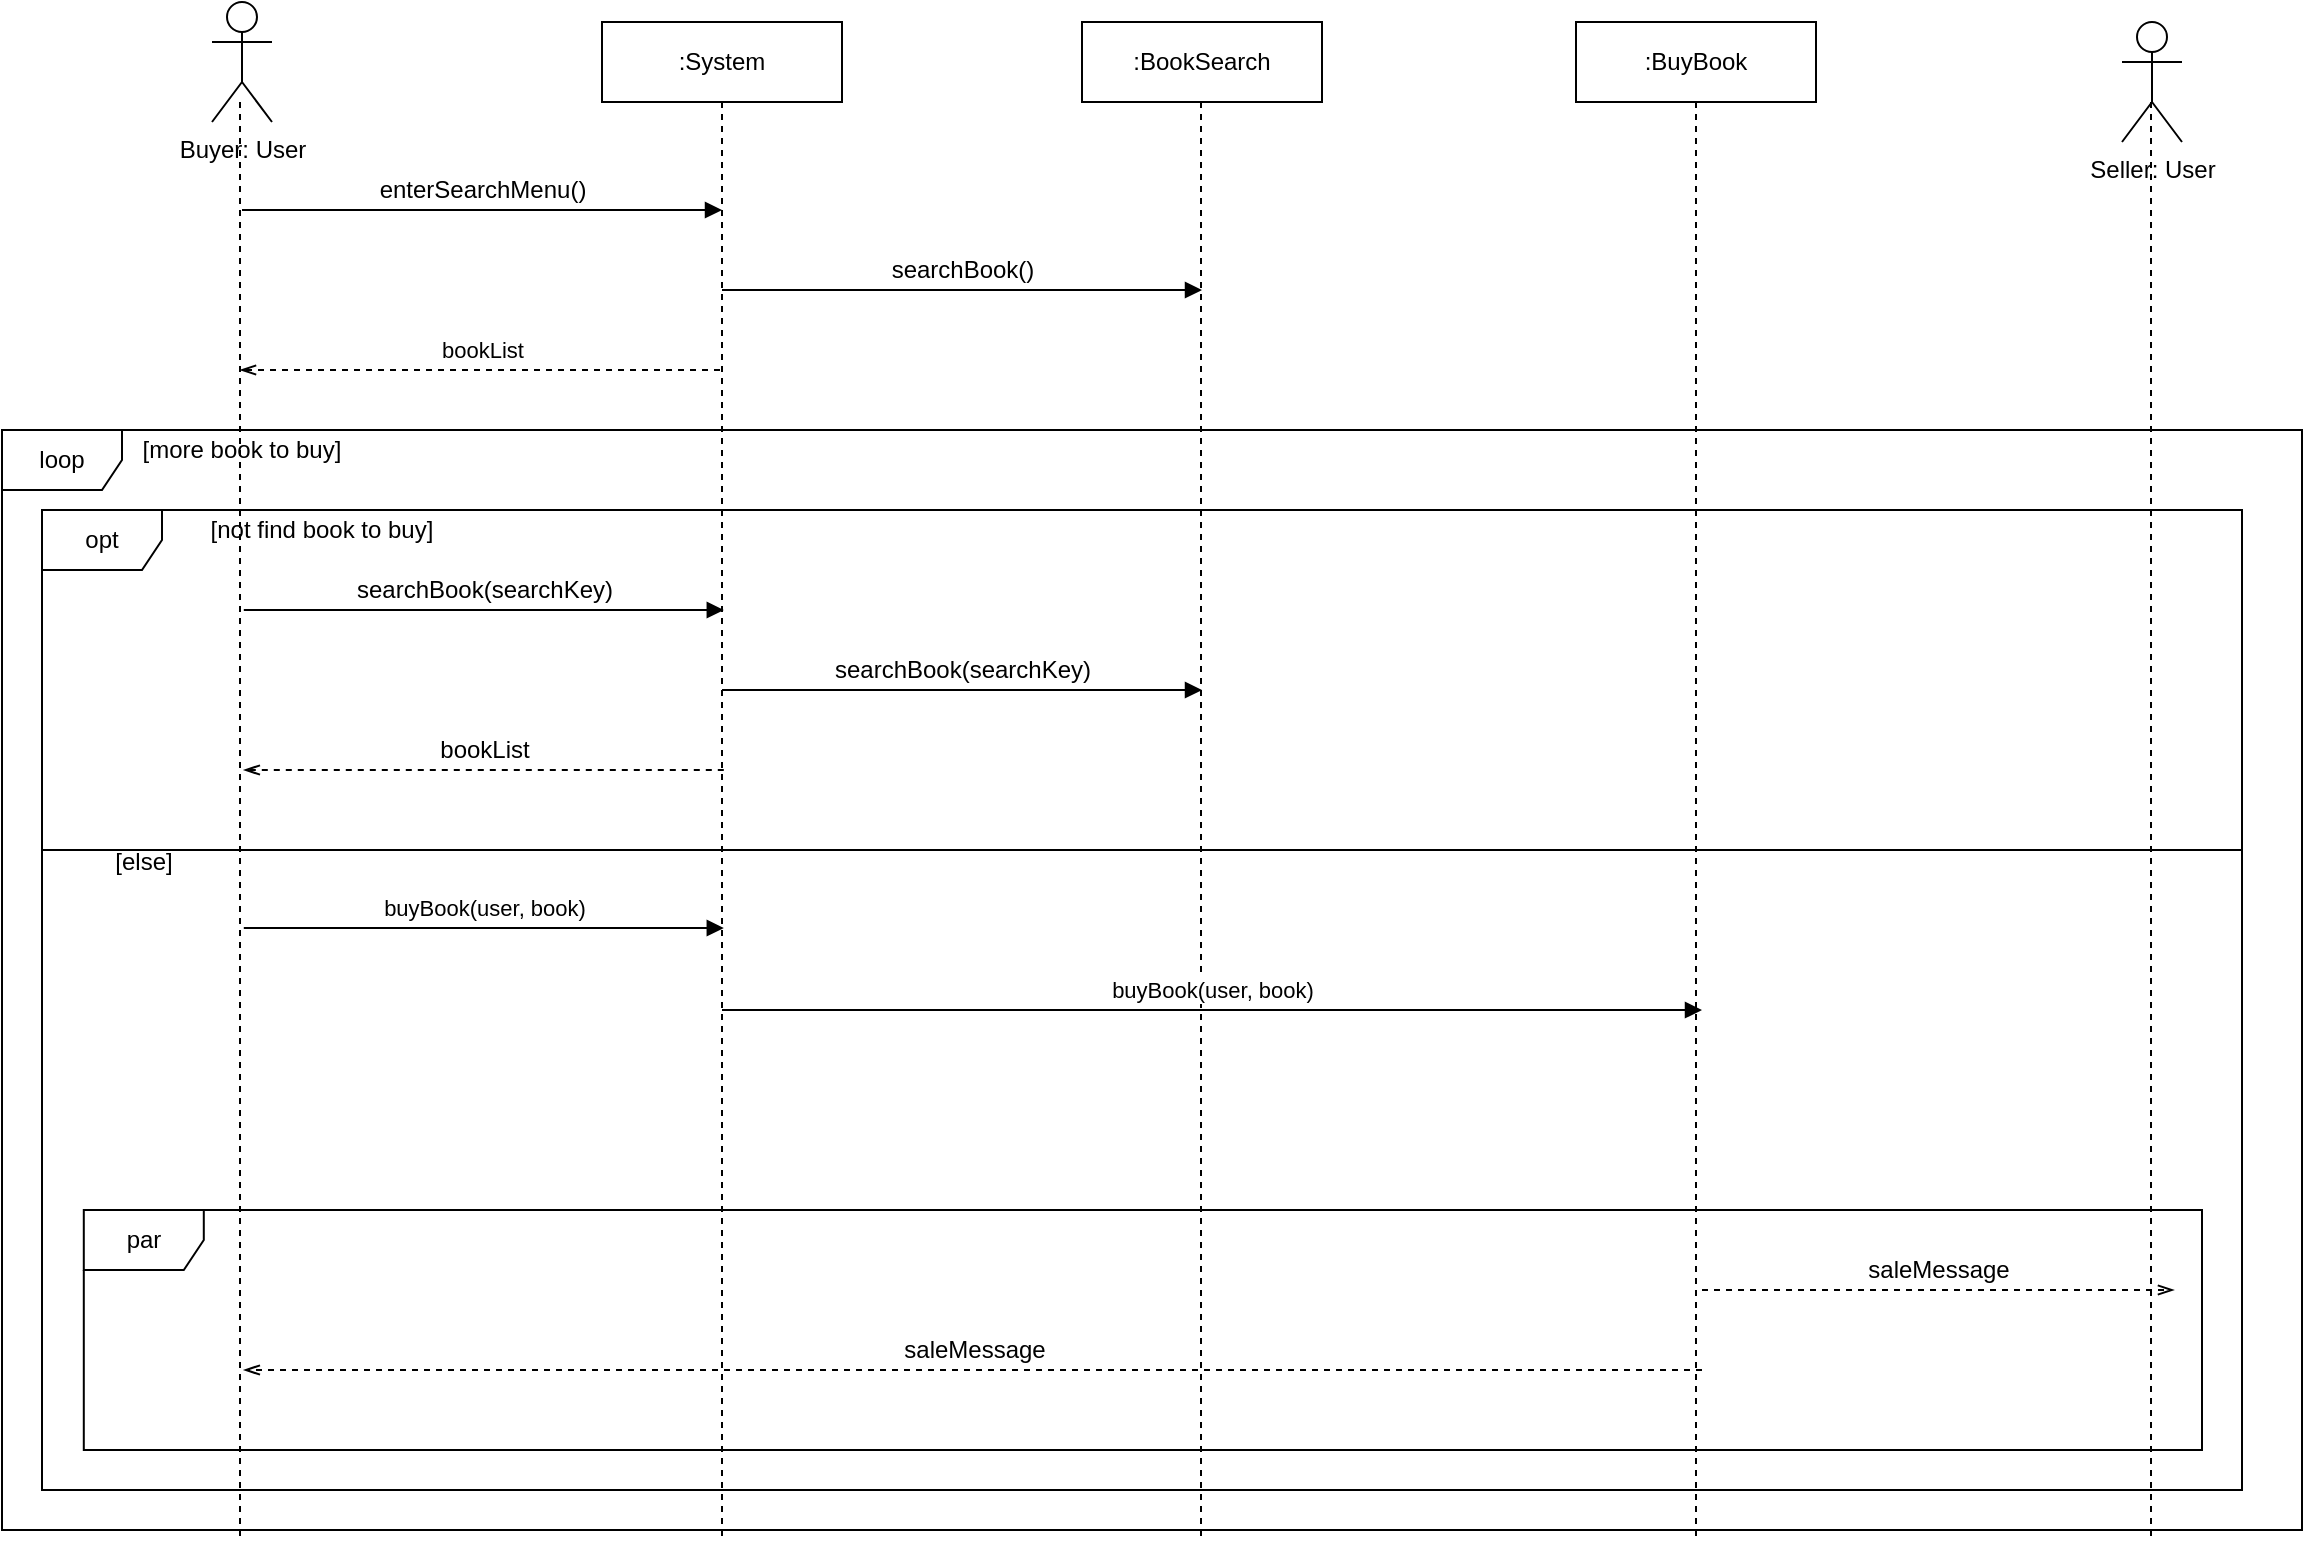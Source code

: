 <mxfile version="13.2.4" type="device" pages="3"><diagram id="6hGFLwfOUW9BJ-s0fimq" name="BuyBook"><mxGraphModel dx="2370" dy="1242" grid="1" gridSize="10" guides="1" tooltips="1" connect="1" arrows="1" fold="1" page="1" pageScale="1" pageWidth="1169" pageHeight="827" math="0" shadow="0"><root><mxCell id="0"/><mxCell id="1" parent="0"/><mxCell id="AGMHs2nKBJtEEquiV1g--34" value="par" style="shape=umlFrame;whiteSpace=wrap;html=1;" parent="1" vertex="1"><mxGeometry x="50.9" y="627" width="1059.1" height="120" as="geometry"/></mxCell><mxCell id="3pYm0WZSBtt9Ycjsd9VP-42" value="loop" style="shape=umlFrame;whiteSpace=wrap;html=1;" parent="1" vertex="1"><mxGeometry x="10" y="237" width="1150" height="550" as="geometry"/></mxCell><mxCell id="XymvLfOhUU3n8pdUh_bW-34" value="opt" style="shape=umlFrame;whiteSpace=wrap;html=1;" parent="1" vertex="1"><mxGeometry x="30" y="277" width="1100" height="490" as="geometry"/></mxCell><mxCell id="2" value="Buyer: User" style="shape=umlActor;verticalLabelPosition=bottom;labelBackgroundColor=none;verticalAlign=top;html=1;outlineConnect=0;" parent="1" vertex="1"><mxGeometry x="115" y="23" width="30" height="60" as="geometry"/></mxCell><mxCell id="12" value="&lt;span style=&quot;font-family: helvetica; font-size: 12px; font-style: normal; font-weight: 400; letter-spacing: normal; text-align: center; text-indent: 0px; text-transform: none; word-spacing: 0px; float: none; display: inline;&quot;&gt;enterSearchMenu()&lt;/span&gt;" style="endArrow=block;html=1;endFill=1;labelBackgroundColor=none;fontColor=#000000;" parent="1" edge="1"><mxGeometry y="10" width="50" height="50" relative="1" as="geometry"><mxPoint x="130" y="127" as="sourcePoint"/><mxPoint x="370" y="127" as="targetPoint"/><mxPoint as="offset"/></mxGeometry></mxCell><mxCell id="14" value=":System" style="rounded=0;whiteSpace=wrap;html=1;labelBackgroundColor=none;" parent="1" vertex="1"><mxGeometry x="310" y="33" width="120" height="40" as="geometry"/></mxCell><mxCell id="17" value="&lt;span style=&quot;font-family: helvetica; font-size: 12px; font-style: normal; font-weight: 400; letter-spacing: normal; text-align: center; text-indent: 0px; text-transform: none; word-spacing: 0px; float: none; display: inline;&quot;&gt;searchBook(searchKey)&lt;/span&gt;" style="endArrow=block;html=1;endFill=1;labelBackgroundColor=none;fontColor=#000000;" parent="1" edge="1"><mxGeometry y="10" width="50" height="50" relative="1" as="geometry"><mxPoint x="130.9" y="327" as="sourcePoint"/><mxPoint x="370.9" y="327" as="targetPoint"/><mxPoint as="offset"/></mxGeometry></mxCell><mxCell id="24" value="&lt;span style=&quot;font-family: helvetica; font-size: 12px; font-style: normal; font-weight: 400; letter-spacing: normal; text-align: center; text-indent: 0px; text-transform: none; word-spacing: 0px; float: none; display: inline;&quot;&gt;bookList&lt;/span&gt;" style="endArrow=openThin;html=1;endFill=0;dashed=1;labelBackgroundColor=none;fontColor=#000000;" parent="1" edge="1"><mxGeometry y="-10" width="50" height="50" relative="1" as="geometry"><mxPoint x="370.9" y="407" as="sourcePoint"/><mxPoint x="130.9" y="407" as="targetPoint"/><mxPoint as="offset"/></mxGeometry></mxCell><mxCell id="34" value="Seller: User" style="shape=umlActor;verticalLabelPosition=bottom;labelBackgroundColor=none;verticalAlign=top;html=1;outlineConnect=0;" parent="1" vertex="1"><mxGeometry x="1070" y="33" width="30" height="60" as="geometry"/></mxCell><mxCell id="n1-OZ0mxmcXtM2e9nvb8-45" value="bookList" style="endArrow=openThin;html=1;endFill=0;dashed=1;labelBackgroundColor=none;" parent="1" edge="1"><mxGeometry x="-0.008" y="-10" width="50" height="50" relative="1" as="geometry"><mxPoint x="369" y="207" as="sourcePoint"/><mxPoint x="129" y="207" as="targetPoint"/><mxPoint as="offset"/></mxGeometry></mxCell><mxCell id="3pYm0WZSBtt9Ycjsd9VP-46" value="[more book to buy]" style="text;html=1;strokeColor=none;fillColor=none;align=center;verticalAlign=middle;whiteSpace=wrap;rounded=0;" parent="1" vertex="1"><mxGeometry x="70" y="237" width="120" height="20" as="geometry"/></mxCell><mxCell id="3pYm0WZSBtt9Ycjsd9VP-48" value="" style="edgeStyle=orthogonalEdgeStyle;rounded=0;orthogonalLoop=1;jettySize=auto;html=1;endArrow=none;endFill=0;dashed=1;" parent="1" edge="1"><mxGeometry relative="1" as="geometry"><mxPoint x="129" y="793" as="targetPoint"/><mxPoint x="129" y="73" as="sourcePoint"/><Array as="points"><mxPoint x="129" y="793"/><mxPoint x="129" y="793"/></Array></mxGeometry></mxCell><mxCell id="3pYm0WZSBtt9Ycjsd9VP-62" value="buyBook(user, book)" style="endArrow=block;html=1;endFill=1;labelBackgroundColor=none;" parent="1" edge="1"><mxGeometry y="10" width="50" height="50" relative="1" as="geometry"><mxPoint x="130.9" y="486" as="sourcePoint"/><mxPoint x="370.9" y="486" as="targetPoint"/><mxPoint as="offset"/></mxGeometry></mxCell><mxCell id="3pYm0WZSBtt9Ycjsd9VP-65" value="&lt;span style=&quot;font-family: helvetica; font-size: 12px; font-style: normal; font-weight: 400; letter-spacing: normal; text-align: center; text-indent: 0px; text-transform: none; word-spacing: 0px; float: none; display: inline;&quot;&gt;saleMessage&lt;/span&gt;" style="endArrow=openThin;html=1;endFill=0;dashed=1;labelBackgroundColor=none;fontColor=#000000;" parent="1" edge="1"><mxGeometry y="-10" width="50" height="50" relative="1" as="geometry"><mxPoint x="860" y="707" as="sourcePoint"/><mxPoint x="130.9" y="707" as="targetPoint"/><mxPoint as="offset"/></mxGeometry></mxCell><mxCell id="3pYm0WZSBtt9Ycjsd9VP-66" value="&lt;span style=&quot;font-family: helvetica; font-size: 12px; font-style: normal; font-weight: 400; letter-spacing: normal; text-align: center; text-indent: 0px; text-transform: none; word-spacing: 0px; float: none; display: inline;&quot;&gt;saleMessage&lt;/span&gt;" style="endArrow=openThin;html=1;endFill=0;dashed=1;labelBackgroundColor=#ffffff;fontColor=#000000;" parent="1" edge="1"><mxGeometry y="10" width="50" height="50" relative="1" as="geometry"><mxPoint x="860" y="667" as="sourcePoint"/><mxPoint x="1096" y="667" as="targetPoint"/><mxPoint as="offset"/></mxGeometry></mxCell><mxCell id="kgXrmsJHoRUwOv15Z1vA-36" value="" style="edgeStyle=orthogonalEdgeStyle;rounded=0;orthogonalLoop=1;jettySize=auto;html=1;endArrow=none;endFill=0;dashed=1;exitX=0.5;exitY=1;exitDx=0;exitDy=0;" parent="1" edge="1" source="14"><mxGeometry relative="1" as="geometry"><mxPoint x="370" y="793" as="targetPoint"/><mxPoint x="370" y="89" as="sourcePoint"/><Array as="points"/></mxGeometry></mxCell><mxCell id="kgXrmsJHoRUwOv15Z1vA-37" value="" style="edgeStyle=orthogonalEdgeStyle;rounded=0;orthogonalLoop=1;jettySize=auto;html=1;endArrow=none;endFill=0;dashed=1;" parent="1" edge="1"><mxGeometry relative="1" as="geometry"><mxPoint x="1085" y="793" as="targetPoint"/><mxPoint x="1084.5" y="73" as="sourcePoint"/><Array as="points"><mxPoint x="1084.5" y="793"/><mxPoint x="1084.5" y="793"/></Array></mxGeometry></mxCell><mxCell id="XymvLfOhUU3n8pdUh_bW-37" value="" style="line;strokeWidth=1;fillColor=none;align=left;verticalAlign=middle;spacingTop=-1;spacingLeft=3;spacingRight=3;rotatable=0;labelPosition=right;points=[];portConstraint=eastwest;" parent="1" vertex="1"><mxGeometry x="30" y="443" width="1100" height="8" as="geometry"/></mxCell><mxCell id="XymvLfOhUU3n8pdUh_bW-39" value="[not find book to buy]" style="text;html=1;strokeColor=none;fillColor=none;align=center;verticalAlign=middle;whiteSpace=wrap;rounded=0;" parent="1" vertex="1"><mxGeometry x="110" y="277" width="120" height="20" as="geometry"/></mxCell><mxCell id="XymvLfOhUU3n8pdUh_bW-40" value="[else]" style="text;html=1;strokeColor=none;fillColor=none;align=center;verticalAlign=middle;whiteSpace=wrap;rounded=0;" parent="1" vertex="1"><mxGeometry x="50.9" y="443" width="60" height="20" as="geometry"/></mxCell><mxCell id="SOW-ecyyyyLRyN3TV1jU-36" value=":BookSearch" style="rounded=0;whiteSpace=wrap;html=1;labelBackgroundColor=none;" vertex="1" parent="1"><mxGeometry x="550" y="33" width="120" height="40" as="geometry"/></mxCell><mxCell id="SOW-ecyyyyLRyN3TV1jU-38" value="" style="edgeStyle=orthogonalEdgeStyle;rounded=0;orthogonalLoop=1;jettySize=auto;html=1;endArrow=none;endFill=0;dashed=1;" edge="1" parent="1"><mxGeometry relative="1" as="geometry"><mxPoint x="610" y="793" as="targetPoint"/><mxPoint x="609.5" y="73" as="sourcePoint"/><Array as="points"><mxPoint x="609.5" y="793"/><mxPoint x="609.5" y="793"/></Array></mxGeometry></mxCell><mxCell id="SOW-ecyyyyLRyN3TV1jU-39" value="&lt;span style=&quot;font-family: &amp;#34;helvetica&amp;#34; ; font-size: 12px ; font-style: normal ; font-weight: 400 ; letter-spacing: normal ; text-align: center ; text-indent: 0px ; text-transform: none ; word-spacing: 0px ; float: none ; display: inline&quot;&gt;searchBook()&lt;/span&gt;" style="endArrow=block;html=1;endFill=1;labelBackgroundColor=none;fontColor=#000000;" edge="1" parent="1"><mxGeometry y="10" width="50" height="50" relative="1" as="geometry"><mxPoint x="370" y="167" as="sourcePoint"/><mxPoint x="610" y="167" as="targetPoint"/><mxPoint as="offset"/></mxGeometry></mxCell><mxCell id="SOW-ecyyyyLRyN3TV1jU-41" value="&lt;span style=&quot;font-family: helvetica; font-size: 12px; font-style: normal; font-weight: 400; letter-spacing: normal; text-align: center; text-indent: 0px; text-transform: none; word-spacing: 0px; float: none; display: inline;&quot;&gt;searchBook(searchKey)&lt;/span&gt;" style="endArrow=block;html=1;endFill=1;labelBackgroundColor=none;fontColor=#000000;" edge="1" parent="1"><mxGeometry y="10" width="50" height="50" relative="1" as="geometry"><mxPoint x="370.0" y="367" as="sourcePoint"/><mxPoint x="610.0" y="367" as="targetPoint"/><mxPoint as="offset"/></mxGeometry></mxCell><mxCell id="SOW-ecyyyyLRyN3TV1jU-43" value=":BuyBook" style="rounded=0;whiteSpace=wrap;html=1;labelBackgroundColor=none;" vertex="1" parent="1"><mxGeometry x="797" y="33" width="120" height="40" as="geometry"/></mxCell><mxCell id="SOW-ecyyyyLRyN3TV1jU-44" value="" style="edgeStyle=orthogonalEdgeStyle;rounded=0;orthogonalLoop=1;jettySize=auto;html=1;endArrow=none;endFill=0;dashed=1;exitX=0.5;exitY=1;exitDx=0;exitDy=0;" edge="1" parent="1" source="SOW-ecyyyyLRyN3TV1jU-43"><mxGeometry relative="1" as="geometry"><mxPoint x="857" y="793" as="targetPoint"/><mxPoint x="857" y="79" as="sourcePoint"/><Array as="points"/></mxGeometry></mxCell><mxCell id="SOW-ecyyyyLRyN3TV1jU-46" value="buyBook(user, book)" style="endArrow=block;html=1;endFill=1;labelBackgroundColor=#ffffff;" edge="1" parent="1"><mxGeometry y="10" width="50" height="50" relative="1" as="geometry"><mxPoint x="370.0" y="527" as="sourcePoint"/><mxPoint x="860" y="527" as="targetPoint"/><mxPoint as="offset"/></mxGeometry></mxCell></root></mxGraphModel></diagram><diagram id="iqIWMkwtlSO-mOS8KNBK" name="DeleteUser"><mxGraphModel dx="2370" dy="1242" grid="1" gridSize="10" guides="1" tooltips="1" connect="1" arrows="1" fold="1" page="1" pageScale="1" pageWidth="1169" pageHeight="827" math="0" shadow="0"><root><mxCell id="YWCWR-Q88oD3R-4k9Ic8-0"/><mxCell id="YWCWR-Q88oD3R-4k9Ic8-1" parent="YWCWR-Q88oD3R-4k9Ic8-0"/><mxCell id="gd-7ahZmETjIDH6ziQu4-1" value="loop" style="shape=umlFrame;whiteSpace=wrap;html=1;" parent="YWCWR-Q88oD3R-4k9Ic8-1" vertex="1"><mxGeometry x="135" y="278" width="900" height="500" as="geometry"/></mxCell><mxCell id="YEVEnfXSEmzaOY79N1TQ-0" value="" style="edgeStyle=orthogonalEdgeStyle;rounded=0;orthogonalLoop=1;jettySize=auto;html=1;endArrow=none;endFill=0;dashed=1;" parent="YWCWR-Q88oD3R-4k9Ic8-1" source="YEVEnfXSEmzaOY79N1TQ-1" edge="1"><mxGeometry relative="1" as="geometry"><mxPoint x="245" y="798" as="targetPoint"/><Array as="points"><mxPoint x="245" y="628"/></Array></mxGeometry></mxCell><mxCell id="YEVEnfXSEmzaOY79N1TQ-1" value="Administrator" style="shape=umlActor;verticalLabelPosition=bottom;labelBackgroundColor=none;verticalAlign=top;html=1;outlineConnect=0;" parent="YWCWR-Q88oD3R-4k9Ic8-1" vertex="1"><mxGeometry x="230" y="8" width="30" height="60" as="geometry"/></mxCell><mxCell id="YEVEnfXSEmzaOY79N1TQ-4" value="" style="edgeStyle=orthogonalEdgeStyle;rounded=0;orthogonalLoop=1;jettySize=auto;html=1;endArrow=none;endFill=0;dashed=1;" parent="YWCWR-Q88oD3R-4k9Ic8-1" source="YEVEnfXSEmzaOY79N1TQ-5" edge="1"><mxGeometry relative="1" as="geometry"><mxPoint x="484" y="798" as="targetPoint"/></mxGeometry></mxCell><mxCell id="YEVEnfXSEmzaOY79N1TQ-5" value=":System" style="rounded=0;whiteSpace=wrap;html=1;labelBackgroundColor=none;" parent="YWCWR-Q88oD3R-4k9Ic8-1" vertex="1"><mxGeometry x="424" y="18" width="120" height="40" as="geometry"/></mxCell><mxCell id="UrstLIvZSVqKVnI0r-eT-4" value="&#10;&#10;&lt;!--StartFragment--&gt;&lt;span style=&quot;font-family: Helvetica; font-size: 12px; font-style: normal; font-variant-ligatures: normal; font-variant-caps: normal; font-weight: 400; letter-spacing: normal; orphans: 2; text-align: center; text-indent: 0px; text-transform: none; widows: 2; word-spacing: 0px; -webkit-text-stroke-width: 0px; text-decoration-style: initial; text-decoration-color: initial; float: none; display: inline !important;&quot;&gt;enterUserMangeMenu()&lt;/span&gt;&lt;!--EndFragment--&gt;&#10;&#10;" style="endArrow=block;html=1;endFill=1;labelBackgroundColor=none;fontColor=#000000;" parent="YWCWR-Q88oD3R-4k9Ic8-1" edge="1"><mxGeometry y="10" width="50" height="50" relative="1" as="geometry"><mxPoint x="244" y="138" as="sourcePoint"/><mxPoint x="484" y="138" as="targetPoint"/><mxPoint as="offset"/></mxGeometry></mxCell><mxCell id="UrstLIvZSVqKVnI0r-eT-11" value="userList" style="endArrow=openThin;html=1;endFill=0;dashed=1;" parent="YWCWR-Q88oD3R-4k9Ic8-1" edge="1"><mxGeometry y="-10" width="50" height="50" relative="1" as="geometry"><mxPoint x="725" y="218" as="sourcePoint"/><mxPoint x="485" y="218" as="targetPoint"/><mxPoint as="offset"/></mxGeometry></mxCell><mxCell id="U91n3O1pk0k0M0v6BB0i-0" value="alt" style="shape=umlFrame;whiteSpace=wrap;html=1;labelBackgroundColor=none;" parent="YWCWR-Q88oD3R-4k9Ic8-1" vertex="1"><mxGeometry x="155" y="398" width="850" height="340" as="geometry"/></mxCell><mxCell id="U91n3O1pk0k0M0v6BB0i-1" value="" style="line;strokeWidth=1;fillColor=none;align=left;verticalAlign=middle;spacingTop=-1;spacingLeft=3;spacingRight=3;rotatable=0;labelPosition=right;points=[];portConstraint=eastwest;labelBackgroundColor=none;" parent="YWCWR-Q88oD3R-4k9Ic8-1" vertex="1"><mxGeometry x="155" y="534" width="850" height="10.8" as="geometry"/></mxCell><mxCell id="U91n3O1pk0k0M0v6BB0i-3" value="[user.status == deactivate]" style="text;html=1;strokeColor=none;fillColor=none;align=center;verticalAlign=middle;whiteSpace=wrap;rounded=0;labelBackgroundColor=none;" parent="YWCWR-Q88oD3R-4k9Ic8-1" vertex="1"><mxGeometry x="205" y="398" width="180" height="27" as="geometry"/></mxCell><mxCell id="U91n3O1pk0k0M0v6BB0i-4" value="[else]" style="text;html=1;strokeColor=none;fillColor=none;align=center;verticalAlign=middle;whiteSpace=wrap;rounded=0;labelBackgroundColor=none;" parent="YWCWR-Q88oD3R-4k9Ic8-1" vertex="1"><mxGeometry x="145" y="544.8" width="70" height="27" as="geometry"/></mxCell><mxCell id="U91n3O1pk0k0M0v6BB0i-6" value="respose:ok" style="endArrow=openThin;html=1;endFill=0;dashed=1;" parent="YWCWR-Q88oD3R-4k9Ic8-1" edge="1"><mxGeometry y="-10" width="50" height="50" relative="1" as="geometry"><mxPoint x="484" y="458" as="sourcePoint"/><mxPoint x="244" y="458" as="targetPoint"/><mxPoint as="offset"/></mxGeometry></mxCell><mxCell id="U91n3O1pk0k0M0v6BB0i-7" value="response: confirm" style="endArrow=openThin;html=1;endFill=0;dashed=1;" parent="YWCWR-Q88oD3R-4k9Ic8-1" edge="1"><mxGeometry y="-10" width="50" height="50" relative="1" as="geometry"><mxPoint x="484" y="588.0" as="sourcePoint"/><mxPoint x="244" y="588.0" as="targetPoint"/><mxPoint as="offset"/></mxGeometry></mxCell><mxCell id="gd-7ahZmETjIDH6ziQu4-3" value="[more user to delete]" style="text;html=1;strokeColor=none;fillColor=none;align=center;verticalAlign=middle;whiteSpace=wrap;rounded=0;labelBackgroundColor=none;" parent="YWCWR-Q88oD3R-4k9Ic8-1" vertex="1"><mxGeometry x="244" y="278" width="120" height="27" as="geometry"/></mxCell><mxCell id="xVFvQit5LFoKfKA7L2Vu-0" value="deleteUser(user)" style="endArrow=block;html=1;endFill=1;labelBackgroundColor=none;" parent="YWCWR-Q88oD3R-4k9Ic8-1" edge="1"><mxGeometry y="10" width="50" height="50" relative="1" as="geometry"><mxPoint x="244" y="338" as="sourcePoint"/><mxPoint x="484" y="338" as="targetPoint"/><mxPoint as="offset"/></mxGeometry></mxCell><mxCell id="lE3vpZNXnhSHwsi0aOOo-0" value="" style="edgeStyle=orthogonalEdgeStyle;rounded=0;orthogonalLoop=1;jettySize=auto;html=1;endArrow=none;endFill=0;dashed=1;" edge="1" parent="YWCWR-Q88oD3R-4k9Ic8-1" source="lE3vpZNXnhSHwsi0aOOo-1"><mxGeometry relative="1" as="geometry"><mxPoint x="725" y="258" as="targetPoint"/></mxGeometry></mxCell><mxCell id="lE3vpZNXnhSHwsi0aOOo-1" value="searchUser" style="rounded=0;whiteSpace=wrap;html=1;labelBackgroundColor=none;" vertex="1" parent="YWCWR-Q88oD3R-4k9Ic8-1"><mxGeometry x="665" y="18" width="120" height="40" as="geometry"/></mxCell><mxCell id="lE3vpZNXnhSHwsi0aOOo-3" value="searchUser()" style="endArrow=block;html=1;endFill=1;labelBackgroundColor=none;fontColor=#000000;" edge="1" parent="YWCWR-Q88oD3R-4k9Ic8-1"><mxGeometry y="10" width="50" height="50" relative="1" as="geometry"><mxPoint x="485" y="178" as="sourcePoint"/><mxPoint x="725" y="178" as="targetPoint"/><mxPoint as="offset"/></mxGeometry></mxCell><mxCell id="lE3vpZNXnhSHwsi0aOOo-4" value="userList" style="endArrow=openThin;html=1;endFill=0;dashed=1;" edge="1" parent="YWCWR-Q88oD3R-4k9Ic8-1"><mxGeometry y="-10" width="50" height="50" relative="1" as="geometry"><mxPoint x="484" y="258" as="sourcePoint"/><mxPoint x="244" y="258" as="targetPoint"/><mxPoint as="offset"/></mxGeometry></mxCell><mxCell id="lE3vpZNXnhSHwsi0aOOo-6" value="" style="edgeStyle=orthogonalEdgeStyle;rounded=0;orthogonalLoop=1;jettySize=auto;html=1;endArrow=none;endFill=0;dashed=1;" edge="1" parent="YWCWR-Q88oD3R-4k9Ic8-1" source="lE3vpZNXnhSHwsi0aOOo-7"><mxGeometry relative="1" as="geometry"><mxPoint x="965" y="818" as="targetPoint"/></mxGeometry></mxCell><mxCell id="lE3vpZNXnhSHwsi0aOOo-7" value="searchUser" style="rounded=0;whiteSpace=wrap;html=1;labelBackgroundColor=none;" vertex="1" parent="YWCWR-Q88oD3R-4k9Ic8-1"><mxGeometry x="905" y="18" width="120" height="40" as="geometry"/></mxCell><mxCell id="lE3vpZNXnhSHwsi0aOOo-8" value="deleteUser(user)" style="endArrow=block;html=1;endFill=1;labelBackgroundColor=none;" edge="1" parent="YWCWR-Q88oD3R-4k9Ic8-1"><mxGeometry y="10" width="50" height="50" relative="1" as="geometry"><mxPoint x="485" y="498" as="sourcePoint"/><mxPoint x="965" y="498" as="targetPoint"/><mxPoint as="offset"/></mxGeometry></mxCell><mxCell id="lE3vpZNXnhSHwsi0aOOo-11" value="opt" style="shape=umlFrame;whiteSpace=wrap;html=1;labelBackgroundColor=none;" vertex="1" parent="YWCWR-Q88oD3R-4k9Ic8-1"><mxGeometry x="179.5" y="618" width="595.5" height="90" as="geometry"/></mxCell><mxCell id="lE3vpZNXnhSHwsi0aOOo-13" value="[user confirm]" style="text;html=1;strokeColor=none;fillColor=none;align=center;verticalAlign=middle;whiteSpace=wrap;rounded=0;labelBackgroundColor=none;" vertex="1" parent="YWCWR-Q88oD3R-4k9Ic8-1"><mxGeometry x="244" y="618" width="91" height="27" as="geometry"/></mxCell><mxCell id="lE3vpZNXnhSHwsi0aOOo-14" value="deleteUser(user)" style="endArrow=block;html=1;endFill=1;labelBackgroundColor=none;" edge="1" parent="YWCWR-Q88oD3R-4k9Ic8-1"><mxGeometry y="10" width="50" height="50" relative="1" as="geometry"><mxPoint x="485" y="658" as="sourcePoint"/><mxPoint x="965" y="658" as="targetPoint"/><mxPoint as="offset"/></mxGeometry></mxCell></root></mxGraphModel></diagram><diagram id="u3AtCyVeufAkrBjVJX67" name="DeleteBook"><mxGraphModel dx="1673" dy="876" grid="1" gridSize="10" guides="1" tooltips="1" connect="1" arrows="1" fold="1" page="1" pageScale="1" pageWidth="827" pageHeight="583" math="0" shadow="0"><root><mxCell id="GA--pIxrdVy0G072Newp-0"/><mxCell id="GA--pIxrdVy0G072Newp-1" parent="GA--pIxrdVy0G072Newp-0"/><mxCell id="d08eRqrAVCrlmCSxyMs9-1" value="loop" style="shape=umlFrame;whiteSpace=wrap;html=1;" parent="GA--pIxrdVy0G072Newp-1" vertex="1"><mxGeometry x="3" y="258" width="797" height="182" as="geometry"/></mxCell><mxCell id="JXBRRLaRg2BqrHtnhFQ9-10" value="deleteBook(book)" style="endArrow=block;html=1;endFill=1;labelBackgroundColor=none;" parent="GA--pIxrdVy0G072Newp-1" edge="1"><mxGeometry y="10" width="50" height="50" relative="1" as="geometry"><mxPoint x="79" y="320" as="sourcePoint"/><mxPoint x="319" y="320" as="targetPoint"/><mxPoint as="offset"/></mxGeometry></mxCell><mxCell id="JXBRRLaRg2BqrHtnhFQ9-0" value="" style="edgeStyle=orthogonalEdgeStyle;rounded=0;orthogonalLoop=1;jettySize=auto;html=1;endArrow=none;endFill=0;dashed=1;" parent="GA--pIxrdVy0G072Newp-1" source="JXBRRLaRg2BqrHtnhFQ9-1" edge="1"><mxGeometry relative="1" as="geometry"><mxPoint x="80" y="530" as="targetPoint"/><Array as="points"><mxPoint x="80" y="530"/></Array></mxGeometry></mxCell><mxCell id="JXBRRLaRg2BqrHtnhFQ9-1" value="Administrator" style="shape=umlActor;verticalLabelPosition=bottom;labelBackgroundColor=none;verticalAlign=top;html=1;outlineConnect=0;" parent="GA--pIxrdVy0G072Newp-1" vertex="1"><mxGeometry x="65" y="10" width="30" height="60" as="geometry"/></mxCell><mxCell id="JXBRRLaRg2BqrHtnhFQ9-3" value="" style="edgeStyle=orthogonalEdgeStyle;rounded=0;orthogonalLoop=1;jettySize=auto;html=1;endArrow=none;endFill=0;dashed=1;" parent="GA--pIxrdVy0G072Newp-1" source="JXBRRLaRg2BqrHtnhFQ9-4" edge="1"><mxGeometry relative="1" as="geometry"><mxPoint x="319" y="520" as="targetPoint"/></mxGeometry></mxCell><mxCell id="JXBRRLaRg2BqrHtnhFQ9-4" value=":System" style="rounded=0;whiteSpace=wrap;html=1;labelBackgroundColor=none;" parent="GA--pIxrdVy0G072Newp-1" vertex="1"><mxGeometry x="259" y="20" width="120" height="40" as="geometry"/></mxCell><mxCell id="JXBRRLaRg2BqrHtnhFQ9-6" value="&lt;span style=&quot;font-family: &amp;#34;helvetica&amp;#34; ; font-size: 12px ; font-style: normal ; font-weight: 400 ; letter-spacing: normal ; text-align: center ; text-indent: 0px ; text-transform: none ; word-spacing: 0px ; float: none ; display: inline&quot;&gt;enterBookMangeMenu(user)&lt;/span&gt;" style="endArrow=block;html=1;endFill=1;labelBackgroundColor=none;fontColor=#000000;" parent="GA--pIxrdVy0G072Newp-1" edge="1"><mxGeometry y="10" width="50" height="50" relative="1" as="geometry"><mxPoint x="78" y="120" as="sourcePoint"/><mxPoint x="318" y="120" as="targetPoint"/><mxPoint as="offset"/></mxGeometry></mxCell><mxCell id="JXBRRLaRg2BqrHtnhFQ9-8" value="respose:ok" style="endArrow=openThin;html=1;endFill=0;dashed=1;" parent="GA--pIxrdVy0G072Newp-1" edge="1"><mxGeometry y="-10" width="50" height="50" relative="1" as="geometry"><mxPoint x="760" y="400" as="sourcePoint"/><mxPoint x="320" y="400" as="targetPoint"/><mxPoint as="offset"/></mxGeometry></mxCell><mxCell id="d08eRqrAVCrlmCSxyMs9-3" value="[more book to delete]" style="text;html=1;strokeColor=none;fillColor=none;align=center;verticalAlign=middle;whiteSpace=wrap;rounded=0;" parent="GA--pIxrdVy0G072Newp-1" vertex="1"><mxGeometry x="63" y="258" width="130" height="20" as="geometry"/></mxCell><mxCell id="d08eRqrAVCrlmCSxyMs9-5" value="bookList" style="endArrow=openThin;html=1;endFill=0;dashed=1;" parent="GA--pIxrdVy0G072Newp-1" edge="1"><mxGeometry y="-10" width="50" height="50" relative="1" as="geometry"><mxPoint x="558" y="200" as="sourcePoint"/><mxPoint x="318" y="200" as="targetPoint"/><mxPoint as="offset"/></mxGeometry></mxCell><mxCell id="wi-MeT--vSHIlr8KdtMG-0" value="" style="edgeStyle=orthogonalEdgeStyle;rounded=0;orthogonalLoop=1;jettySize=auto;html=1;endArrow=none;endFill=0;dashed=1;" edge="1" parent="GA--pIxrdVy0G072Newp-1" source="wi-MeT--vSHIlr8KdtMG-1"><mxGeometry relative="1" as="geometry"><mxPoint x="558" y="240" as="targetPoint"/></mxGeometry></mxCell><mxCell id="wi-MeT--vSHIlr8KdtMG-1" value="BookSearch" style="rounded=0;whiteSpace=wrap;html=1;labelBackgroundColor=none;" vertex="1" parent="GA--pIxrdVy0G072Newp-1"><mxGeometry x="498" y="20" width="120" height="40" as="geometry"/></mxCell><mxCell id="wi-MeT--vSHIlr8KdtMG-3" value="&lt;font face=&quot;helvetica&quot;&gt;&lt;span style=&quot;font-size: 12px&quot;&gt;searchBook(user)&lt;/span&gt;&lt;/font&gt;" style="endArrow=block;html=1;endFill=1;labelBackgroundColor=none;fontColor=#000000;" edge="1" parent="GA--pIxrdVy0G072Newp-1"><mxGeometry y="10" width="50" height="50" relative="1" as="geometry"><mxPoint x="318" y="160" as="sourcePoint"/><mxPoint x="558" y="160" as="targetPoint"/><mxPoint as="offset"/></mxGeometry></mxCell><mxCell id="wi-MeT--vSHIlr8KdtMG-5" value="bookList" style="endArrow=openThin;html=1;endFill=0;dashed=1;" edge="1" parent="GA--pIxrdVy0G072Newp-1"><mxGeometry y="-10" width="50" height="50" relative="1" as="geometry"><mxPoint x="318" y="240" as="sourcePoint"/><mxPoint x="78" y="240" as="targetPoint"/><mxPoint as="offset"/></mxGeometry></mxCell><mxCell id="wi-MeT--vSHIlr8KdtMG-6" value="deleteBook(book)" style="endArrow=block;html=1;endFill=1;labelBackgroundColor=none;" edge="1" parent="GA--pIxrdVy0G072Newp-1"><mxGeometry y="10" width="50" height="50" relative="1" as="geometry"><mxPoint x="320" y="360" as="sourcePoint"/><mxPoint x="760" y="360" as="targetPoint"/><mxPoint as="offset"/></mxGeometry></mxCell><mxCell id="wi-MeT--vSHIlr8KdtMG-7" value="" style="edgeStyle=orthogonalEdgeStyle;rounded=0;orthogonalLoop=1;jettySize=auto;html=1;endArrow=none;endFill=0;dashed=1;" edge="1" parent="GA--pIxrdVy0G072Newp-1" source="wi-MeT--vSHIlr8KdtMG-8"><mxGeometry relative="1" as="geometry"><mxPoint x="760" y="530" as="targetPoint"/></mxGeometry></mxCell><mxCell id="wi-MeT--vSHIlr8KdtMG-8" value="DeleteBook" style="rounded=0;whiteSpace=wrap;html=1;labelBackgroundColor=none;" vertex="1" parent="GA--pIxrdVy0G072Newp-1"><mxGeometry x="700" y="20" width="120" height="40" as="geometry"/></mxCell></root></mxGraphModel></diagram></mxfile>